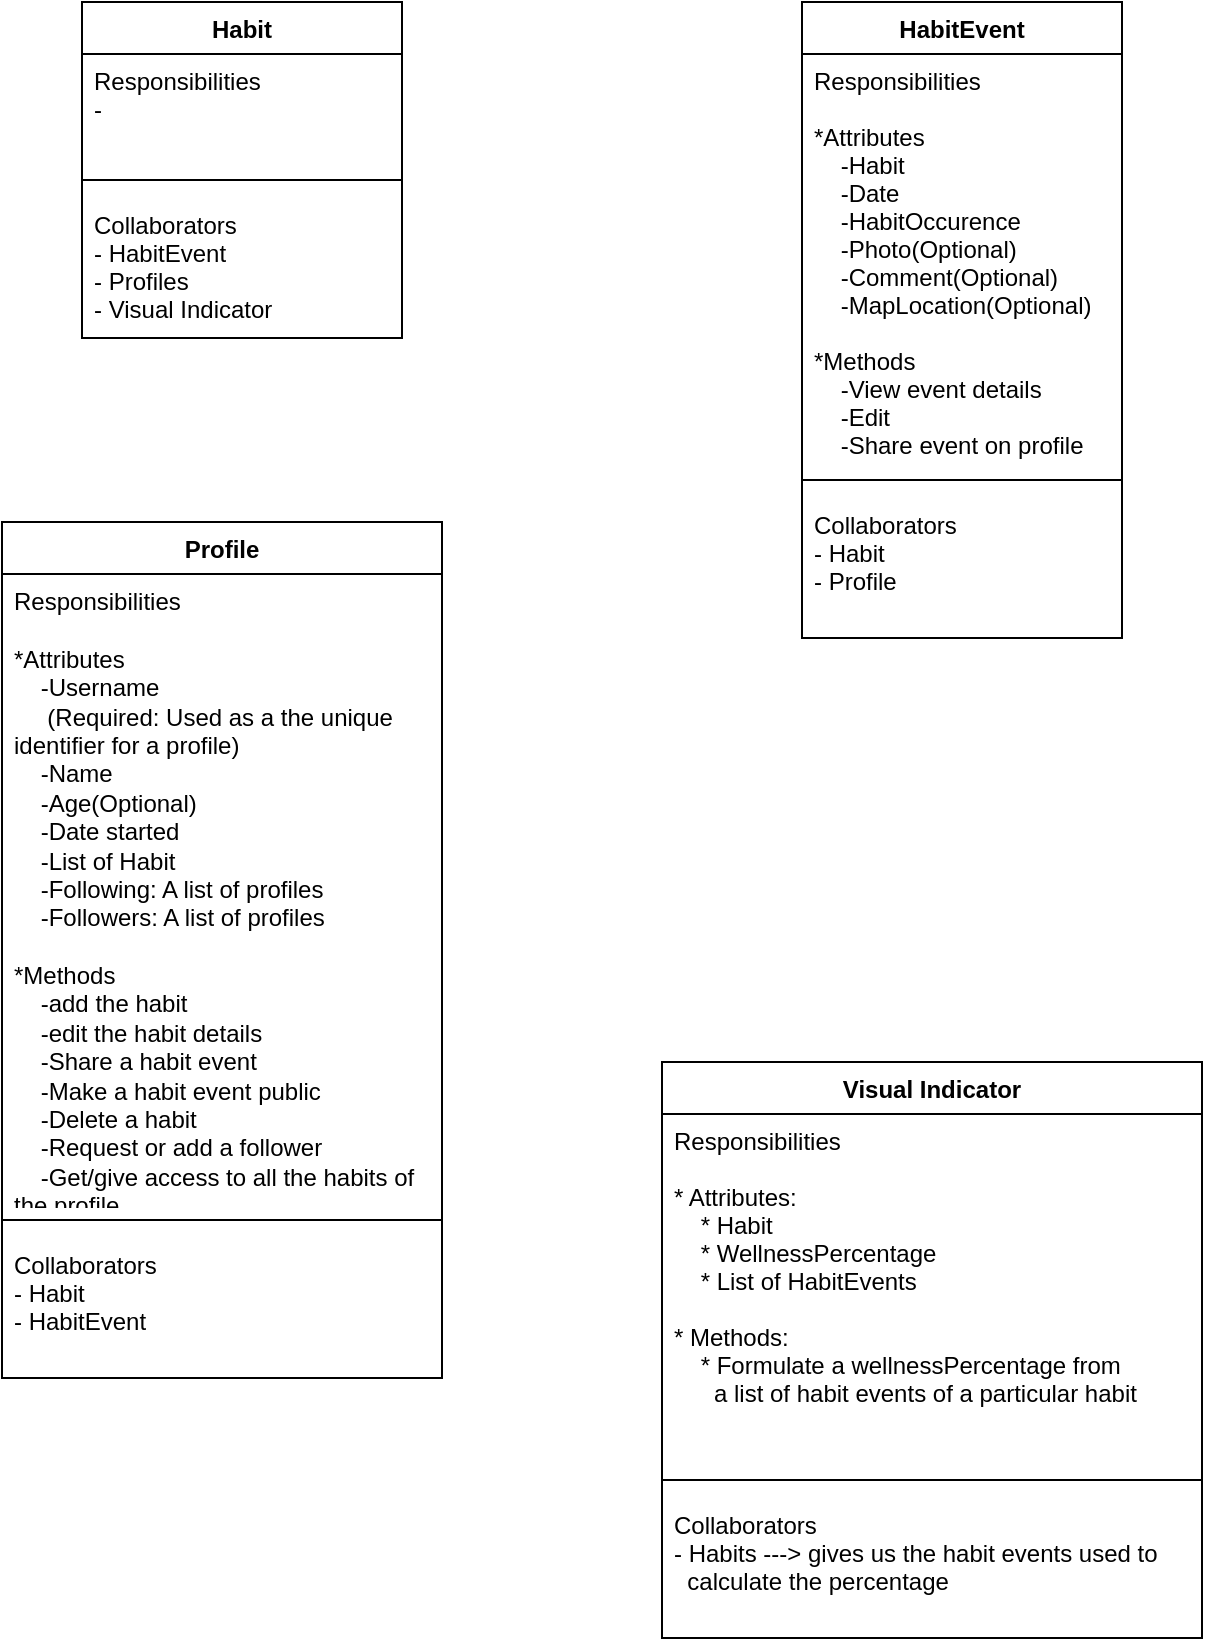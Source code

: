 <mxfile version="15.3.5" type="github">
  <diagram id="C5RBs43oDa-KdzZeNtuy" name="Page-1">
    <mxGraphModel dx="946" dy="646" grid="1" gridSize="10" guides="1" tooltips="1" connect="1" arrows="1" fold="1" page="1" pageScale="1" pageWidth="827" pageHeight="1169" math="0" shadow="0">
      <root>
        <mxCell id="WIyWlLk6GJQsqaUBKTNV-0" />
        <mxCell id="WIyWlLk6GJQsqaUBKTNV-1" parent="WIyWlLk6GJQsqaUBKTNV-0" />
        <mxCell id="Yk_99B-b_8awWAHzNRga-0" value="Habit" style="swimlane;fontStyle=1;align=center;verticalAlign=top;childLayout=stackLayout;horizontal=1;startSize=26;horizontalStack=0;resizeParent=1;resizeParentMax=0;resizeLast=0;collapsible=1;marginBottom=0;" parent="WIyWlLk6GJQsqaUBKTNV-1" vertex="1">
          <mxGeometry x="160" y="40" width="160" height="168" as="geometry" />
        </mxCell>
        <mxCell id="Yk_99B-b_8awWAHzNRga-1" value="Responsibilities&#xa;- " style="text;strokeColor=none;fillColor=none;align=left;verticalAlign=top;spacingLeft=4;spacingRight=4;overflow=hidden;rotatable=0;points=[[0,0.5],[1,0.5]];portConstraint=eastwest;" parent="Yk_99B-b_8awWAHzNRga-0" vertex="1">
          <mxGeometry y="26" width="160" height="54" as="geometry" />
        </mxCell>
        <mxCell id="Yk_99B-b_8awWAHzNRga-2" value="" style="line;strokeWidth=1;fillColor=none;align=left;verticalAlign=middle;spacingTop=-1;spacingLeft=3;spacingRight=3;rotatable=0;labelPosition=right;points=[];portConstraint=eastwest;" parent="Yk_99B-b_8awWAHzNRga-0" vertex="1">
          <mxGeometry y="80" width="160" height="18" as="geometry" />
        </mxCell>
        <mxCell id="Yk_99B-b_8awWAHzNRga-3" value="Collaborators&#xa;- HabitEvent&#xa;- Profiles&#xa;- Visual Indicator" style="text;strokeColor=none;fillColor=none;align=left;verticalAlign=top;spacingLeft=4;spacingRight=4;overflow=hidden;rotatable=0;points=[[0,0.5],[1,0.5]];portConstraint=eastwest;" parent="Yk_99B-b_8awWAHzNRga-0" vertex="1">
          <mxGeometry y="98" width="160" height="70" as="geometry" />
        </mxCell>
        <mxCell id="Yk_99B-b_8awWAHzNRga-29" value="HabitEvent" style="swimlane;fontStyle=1;align=center;verticalAlign=top;childLayout=stackLayout;horizontal=1;startSize=26;horizontalStack=0;resizeParent=1;resizeParentMax=0;resizeLast=0;collapsible=1;marginBottom=0;" parent="WIyWlLk6GJQsqaUBKTNV-1" vertex="1">
          <mxGeometry x="520" y="40" width="160" height="318" as="geometry" />
        </mxCell>
        <mxCell id="Yk_99B-b_8awWAHzNRga-30" value="Responsibilities&#xa;&#xa;*Attributes&#xa;    -Habit&#xa;    -Date&#xa;    -HabitOccurence&#xa;    -Photo(Optional)&#xa;    -Comment(Optional)&#xa;    -MapLocation(Optional)&#xa;&#xa;*Methods&#xa;    -View event details&#xa;    -Edit&#xa;    -Share event on profile&#xa;" style="text;strokeColor=none;fillColor=none;align=left;verticalAlign=top;spacingLeft=4;spacingRight=4;overflow=hidden;rotatable=0;points=[[0,0.5],[1,0.5]];portConstraint=eastwest;" parent="Yk_99B-b_8awWAHzNRga-29" vertex="1">
          <mxGeometry y="26" width="160" height="204" as="geometry" />
        </mxCell>
        <mxCell id="Yk_99B-b_8awWAHzNRga-31" value="" style="line;strokeWidth=1;fillColor=none;align=left;verticalAlign=middle;spacingTop=-1;spacingLeft=3;spacingRight=3;rotatable=0;labelPosition=right;points=[];portConstraint=eastwest;" parent="Yk_99B-b_8awWAHzNRga-29" vertex="1">
          <mxGeometry y="230" width="160" height="18" as="geometry" />
        </mxCell>
        <mxCell id="Yk_99B-b_8awWAHzNRga-32" value="Collaborators&#xa;- Habit&#xa;- Profile" style="text;strokeColor=none;fillColor=none;align=left;verticalAlign=top;spacingLeft=4;spacingRight=4;overflow=hidden;rotatable=0;points=[[0,0.5],[1,0.5]];portConstraint=eastwest;" parent="Yk_99B-b_8awWAHzNRga-29" vertex="1">
          <mxGeometry y="248" width="160" height="70" as="geometry" />
        </mxCell>
        <mxCell id="Yk_99B-b_8awWAHzNRga-33" value="Profile" style="swimlane;fontStyle=1;align=center;verticalAlign=top;childLayout=stackLayout;horizontal=1;startSize=26;horizontalStack=0;resizeParent=1;resizeParentMax=0;resizeLast=0;collapsible=1;marginBottom=0;" parent="WIyWlLk6GJQsqaUBKTNV-1" vertex="1">
          <mxGeometry x="120" y="300" width="220" height="428" as="geometry" />
        </mxCell>
        <mxCell id="Yk_99B-b_8awWAHzNRga-34" value="Responsibilities&#xa;&#xa;*Attributes&#xa;    -Username&#xa;     (Required: Used as a the unique identifier for a profile)&#xa;    -Name&#xa;    -Age(Optional)&#xa;    -Date started&#xa;    -List of Habit&#xa;    -Following: A list of profiles&#xa;    -Followers: A list of profiles&#xa;&#xa;*Methods&#xa;    -add the habit&#xa;    -edit the habit details&#xa;    -Share a habit event &#xa;    -Make a habit event public&#xa;    -Delete a habit&#xa;    -Request or add a follower&#xa;    -Get/give access to all the habits of the profile&#xa;" style="text;strokeColor=none;fillColor=none;align=left;verticalAlign=top;spacingLeft=4;spacingRight=4;overflow=hidden;rotatable=0;points=[[0,0.5],[1,0.5]];portConstraint=eastwest;whiteSpace=wrap;" parent="Yk_99B-b_8awWAHzNRga-33" vertex="1">
          <mxGeometry y="26" width="220" height="314" as="geometry" />
        </mxCell>
        <mxCell id="Yk_99B-b_8awWAHzNRga-35" value="" style="line;strokeWidth=1;fillColor=none;align=left;verticalAlign=middle;spacingTop=-1;spacingLeft=3;spacingRight=3;rotatable=0;labelPosition=right;points=[];portConstraint=eastwest;" parent="Yk_99B-b_8awWAHzNRga-33" vertex="1">
          <mxGeometry y="340" width="220" height="18" as="geometry" />
        </mxCell>
        <mxCell id="Yk_99B-b_8awWAHzNRga-36" value="Collaborators&#xa;- Habit&#xa;- HabitEvent" style="text;strokeColor=none;fillColor=none;align=left;verticalAlign=top;spacingLeft=4;spacingRight=4;overflow=hidden;rotatable=0;points=[[0,0.5],[1,0.5]];portConstraint=eastwest;" parent="Yk_99B-b_8awWAHzNRga-33" vertex="1">
          <mxGeometry y="358" width="220" height="70" as="geometry" />
        </mxCell>
        <mxCell id="Yk_99B-b_8awWAHzNRga-37" value="Visual Indicator" style="swimlane;fontStyle=1;align=center;verticalAlign=top;childLayout=stackLayout;horizontal=1;startSize=26;horizontalStack=0;resizeParent=1;resizeParentMax=0;resizeLast=0;collapsible=1;marginBottom=0;" parent="WIyWlLk6GJQsqaUBKTNV-1" vertex="1">
          <mxGeometry x="450" y="570" width="270" height="288" as="geometry" />
        </mxCell>
        <mxCell id="Yk_99B-b_8awWAHzNRga-38" value="Responsibilities&#xa;&#xa;* Attributes:&#xa;    * Habit&#xa;    * WellnessPercentage&#xa;    * List of HabitEvents&#xa;&#xa;* Methods:&#xa;    * Formulate a wellnessPercentage from &#xa;      a list of habit events of a particular habit&#xa;" style="text;strokeColor=none;fillColor=none;align=left;verticalAlign=top;spacingLeft=4;spacingRight=4;overflow=hidden;rotatable=0;points=[[0,0.5],[1,0.5]];portConstraint=eastwest;" parent="Yk_99B-b_8awWAHzNRga-37" vertex="1">
          <mxGeometry y="26" width="270" height="174" as="geometry" />
        </mxCell>
        <mxCell id="Yk_99B-b_8awWAHzNRga-39" value="" style="line;strokeWidth=1;fillColor=none;align=left;verticalAlign=middle;spacingTop=-1;spacingLeft=3;spacingRight=3;rotatable=0;labelPosition=right;points=[];portConstraint=eastwest;" parent="Yk_99B-b_8awWAHzNRga-37" vertex="1">
          <mxGeometry y="200" width="270" height="18" as="geometry" />
        </mxCell>
        <mxCell id="Yk_99B-b_8awWAHzNRga-40" value="Collaborators&#xa;- Habits ---&gt; gives us the habit events used to &#xa;  calculate the percentage " style="text;strokeColor=none;fillColor=none;align=left;verticalAlign=top;spacingLeft=4;spacingRight=4;overflow=hidden;rotatable=0;points=[[0,0.5],[1,0.5]];portConstraint=eastwest;" parent="Yk_99B-b_8awWAHzNRga-37" vertex="1">
          <mxGeometry y="218" width="270" height="70" as="geometry" />
        </mxCell>
      </root>
    </mxGraphModel>
  </diagram>
</mxfile>
